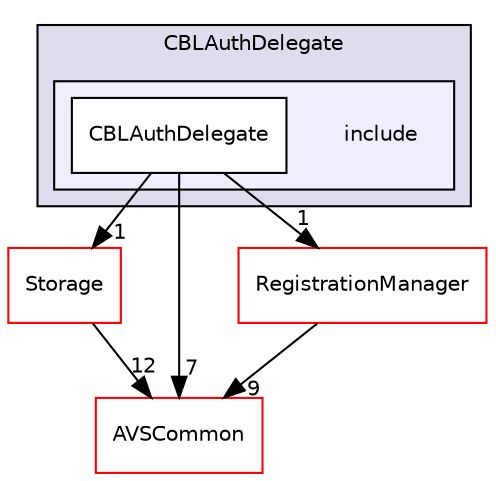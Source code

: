 digraph "/workplace/avs-device-sdk/SampleApp/Authorization/CBLAuthDelegate/include" {
  compound=true
  node [ fontsize="10", fontname="Helvetica"];
  edge [ labelfontsize="10", labelfontname="Helvetica"];
  subgraph clusterdir_394d140097375e95b03f61a9aaebbe14 {
    graph [ bgcolor="#ddddee", pencolor="black", label="CBLAuthDelegate" fontname="Helvetica", fontsize="10", URL="dir_394d140097375e95b03f61a9aaebbe14.html"]
  subgraph clusterdir_9dd8d0f9a49957230a9490745c7e4f43 {
    graph [ bgcolor="#eeeeff", pencolor="black", label="" URL="dir_9dd8d0f9a49957230a9490745c7e4f43.html"];
    dir_9dd8d0f9a49957230a9490745c7e4f43 [shape=plaintext label="include"];
    dir_be1d93f3c47bfa6e8af1e657ecd75a30 [shape=box label="CBLAuthDelegate" color="black" fillcolor="white" style="filled" URL="dir_be1d93f3c47bfa6e8af1e657ecd75a30.html"];
  }
  }
  dir_d29c5f5a2915d6c5388c9daae4f109c7 [shape=box label="Storage" fillcolor="white" style="filled" color="red" URL="dir_d29c5f5a2915d6c5388c9daae4f109c7.html"];
  dir_13e65effb2bde530b17b3d5eefcd0266 [shape=box label="AVSCommon" fillcolor="white" style="filled" color="red" URL="dir_13e65effb2bde530b17b3d5eefcd0266.html"];
  dir_b14333b5607b47fe7356eaa790107bd3 [shape=box label="RegistrationManager" fillcolor="white" style="filled" color="red" URL="dir_b14333b5607b47fe7356eaa790107bd3.html"];
  dir_d29c5f5a2915d6c5388c9daae4f109c7->dir_13e65effb2bde530b17b3d5eefcd0266 [headlabel="12", labeldistance=1.5 headhref="dir_000302_000015.html"];
  dir_b14333b5607b47fe7356eaa790107bd3->dir_13e65effb2bde530b17b3d5eefcd0266 [headlabel="9", labeldistance=1.5 headhref="dir_000271_000015.html"];
  dir_be1d93f3c47bfa6e8af1e657ecd75a30->dir_d29c5f5a2915d6c5388c9daae4f109c7 [headlabel="1", labeldistance=1.5 headhref="dir_000280_000302.html"];
  dir_be1d93f3c47bfa6e8af1e657ecd75a30->dir_13e65effb2bde530b17b3d5eefcd0266 [headlabel="7", labeldistance=1.5 headhref="dir_000280_000015.html"];
  dir_be1d93f3c47bfa6e8af1e657ecd75a30->dir_b14333b5607b47fe7356eaa790107bd3 [headlabel="1", labeldistance=1.5 headhref="dir_000280_000271.html"];
}
